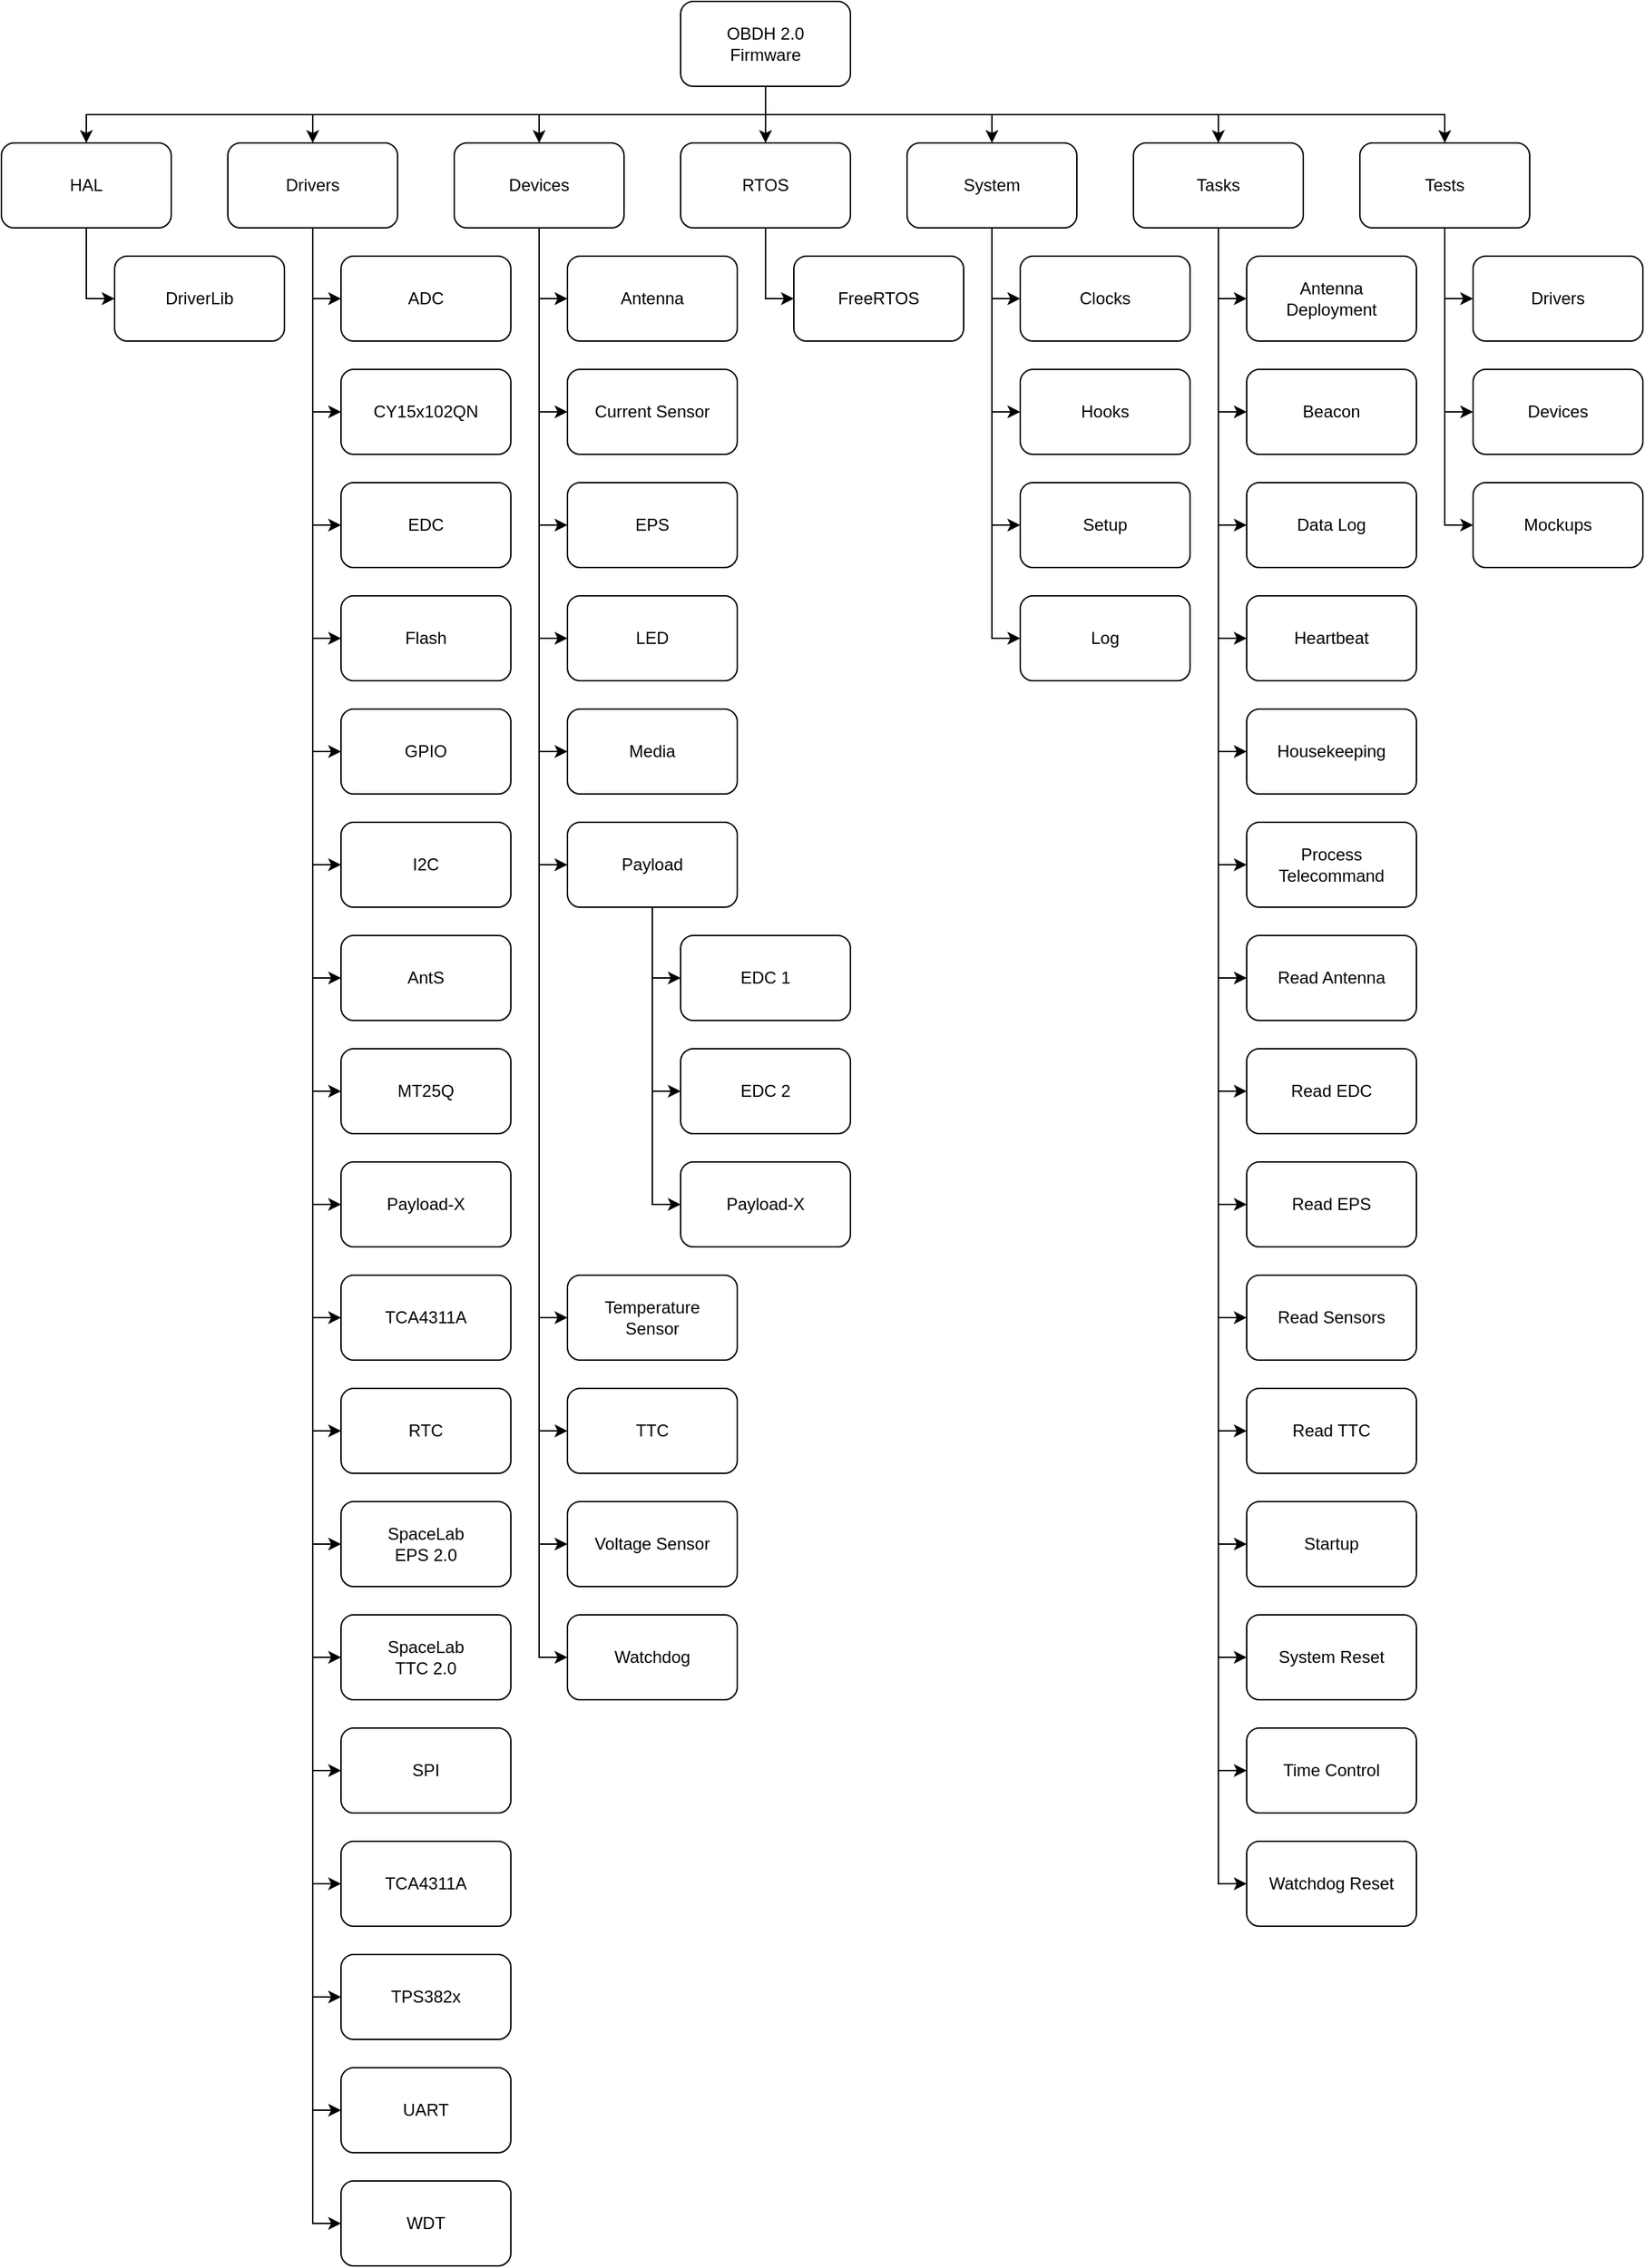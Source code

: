 <mxfile version="20.3.0" type="device"><diagram id="0qJPchqlG3AJ2SKAlhdZ" name="Page-1"><mxGraphModel dx="1673" dy="1027" grid="1" gridSize="10" guides="1" tooltips="1" connect="1" arrows="1" fold="1" page="1" pageScale="1" pageWidth="3300" pageHeight="2339" math="0" shadow="0"><root><mxCell id="0"/><mxCell id="1" parent="0"/><mxCell id="wKr-DCmSTUYVzHx5VQgJ-1" value="Drivers" style="rounded=1;whiteSpace=wrap;html=1;" parent="1" vertex="1"><mxGeometry x="360" y="440" width="120" height="60" as="geometry"/></mxCell><mxCell id="wKr-DCmSTUYVzHx5VQgJ-2" value="Devices" style="rounded=1;whiteSpace=wrap;html=1;" parent="1" vertex="1"><mxGeometry x="520" y="440" width="120" height="60" as="geometry"/></mxCell><mxCell id="wKr-DCmSTUYVzHx5VQgJ-3" value="Tasks" style="rounded=1;whiteSpace=wrap;html=1;" parent="1" vertex="1"><mxGeometry x="1000" y="440" width="120" height="60" as="geometry"/></mxCell><mxCell id="wKr-DCmSTUYVzHx5VQgJ-4" value="ADC" style="rounded=1;whiteSpace=wrap;html=1;" parent="1" vertex="1"><mxGeometry x="440" y="520" width="120" height="60" as="geometry"/></mxCell><mxCell id="wKr-DCmSTUYVzHx5VQgJ-5" value="CY15x102QN" style="rounded=1;whiteSpace=wrap;html=1;" parent="1" vertex="1"><mxGeometry x="440" y="600" width="120" height="60" as="geometry"/></mxCell><mxCell id="wKr-DCmSTUYVzHx5VQgJ-6" value="EDC" style="rounded=1;whiteSpace=wrap;html=1;" parent="1" vertex="1"><mxGeometry x="440" y="680" width="120" height="60" as="geometry"/></mxCell><mxCell id="wKr-DCmSTUYVzHx5VQgJ-7" value="Flash" style="rounded=1;whiteSpace=wrap;html=1;" parent="1" vertex="1"><mxGeometry x="440" y="760" width="120" height="60" as="geometry"/></mxCell><mxCell id="wKr-DCmSTUYVzHx5VQgJ-8" value="GPIO" style="rounded=1;whiteSpace=wrap;html=1;" parent="1" vertex="1"><mxGeometry x="440" y="840" width="120" height="60" as="geometry"/></mxCell><mxCell id="wKr-DCmSTUYVzHx5VQgJ-9" value="I2C" style="rounded=1;whiteSpace=wrap;html=1;" parent="1" vertex="1"><mxGeometry x="440" y="920" width="120" height="60" as="geometry"/></mxCell><mxCell id="wKr-DCmSTUYVzHx5VQgJ-10" value="AntS" style="rounded=1;whiteSpace=wrap;html=1;" parent="1" vertex="1"><mxGeometry x="440" y="1000" width="120" height="60" as="geometry"/></mxCell><mxCell id="wKr-DCmSTUYVzHx5VQgJ-11" value="MT25Q" style="rounded=1;whiteSpace=wrap;html=1;" parent="1" vertex="1"><mxGeometry x="440" y="1080" width="120" height="60" as="geometry"/></mxCell><mxCell id="wKr-DCmSTUYVzHx5VQgJ-12" value="Payload-X" style="rounded=1;whiteSpace=wrap;html=1;" parent="1" vertex="1"><mxGeometry x="440" y="1160" width="120" height="60" as="geometry"/></mxCell><mxCell id="wKr-DCmSTUYVzHx5VQgJ-13" value="TCA4311A" style="rounded=1;whiteSpace=wrap;html=1;" parent="1" vertex="1"><mxGeometry x="440" y="1240" width="120" height="60" as="geometry"/></mxCell><mxCell id="wKr-DCmSTUYVzHx5VQgJ-14" value="SpaceLab&lt;br&gt;TTC 2.0" style="rounded=1;whiteSpace=wrap;html=1;" parent="1" vertex="1"><mxGeometry x="440" y="1480" width="120" height="60" as="geometry"/></mxCell><mxCell id="wKr-DCmSTUYVzHx5VQgJ-15" value="SPI" style="rounded=1;whiteSpace=wrap;html=1;" parent="1" vertex="1"><mxGeometry x="440" y="1560" width="120" height="60" as="geometry"/></mxCell><mxCell id="wKr-DCmSTUYVzHx5VQgJ-16" value="RTC" style="rounded=1;whiteSpace=wrap;html=1;" parent="1" vertex="1"><mxGeometry x="440" y="1320" width="120" height="60" as="geometry"/></mxCell><mxCell id="wKr-DCmSTUYVzHx5VQgJ-17" value="SpaceLab&lt;br&gt;EPS 2.0" style="rounded=1;whiteSpace=wrap;html=1;" parent="1" vertex="1"><mxGeometry x="440" y="1400" width="120" height="60" as="geometry"/></mxCell><mxCell id="wKr-DCmSTUYVzHx5VQgJ-18" value="" style="endArrow=classic;html=1;rounded=0;entryX=0;entryY=0.5;entryDx=0;entryDy=0;exitX=0.5;exitY=1;exitDx=0;exitDy=0;" parent="1" source="wKr-DCmSTUYVzHx5VQgJ-1" target="wKr-DCmSTUYVzHx5VQgJ-4" edge="1"><mxGeometry width="50" height="50" relative="1" as="geometry"><mxPoint x="330" y="580" as="sourcePoint"/><mxPoint x="380" y="530" as="targetPoint"/><Array as="points"><mxPoint x="420" y="550"/></Array></mxGeometry></mxCell><mxCell id="wKr-DCmSTUYVzHx5VQgJ-19" value="" style="endArrow=classic;html=1;rounded=0;entryX=0;entryY=0.5;entryDx=0;entryDy=0;exitX=0.5;exitY=1;exitDx=0;exitDy=0;" parent="1" source="wKr-DCmSTUYVzHx5VQgJ-1" target="wKr-DCmSTUYVzHx5VQgJ-5" edge="1"><mxGeometry width="50" height="50" relative="1" as="geometry"><mxPoint x="230" y="710" as="sourcePoint"/><mxPoint x="280" y="660" as="targetPoint"/><Array as="points"><mxPoint x="420" y="630"/></Array></mxGeometry></mxCell><mxCell id="wKr-DCmSTUYVzHx5VQgJ-20" value="" style="endArrow=classic;html=1;rounded=0;entryX=0;entryY=0.5;entryDx=0;entryDy=0;exitX=0.5;exitY=1;exitDx=0;exitDy=0;" parent="1" source="wKr-DCmSTUYVzHx5VQgJ-1" target="wKr-DCmSTUYVzHx5VQgJ-6" edge="1"><mxGeometry width="50" height="50" relative="1" as="geometry"><mxPoint x="340" y="760" as="sourcePoint"/><mxPoint x="390" y="710" as="targetPoint"/><Array as="points"><mxPoint x="420" y="710"/></Array></mxGeometry></mxCell><mxCell id="wKr-DCmSTUYVzHx5VQgJ-21" value="" style="endArrow=classic;html=1;rounded=0;entryX=0;entryY=0.5;entryDx=0;entryDy=0;exitX=0.5;exitY=1;exitDx=0;exitDy=0;" parent="1" source="wKr-DCmSTUYVzHx5VQgJ-1" target="wKr-DCmSTUYVzHx5VQgJ-7" edge="1"><mxGeometry width="50" height="50" relative="1" as="geometry"><mxPoint x="260" y="810" as="sourcePoint"/><mxPoint x="310" y="760" as="targetPoint"/><Array as="points"><mxPoint x="420" y="790"/></Array></mxGeometry></mxCell><mxCell id="wKr-DCmSTUYVzHx5VQgJ-22" value="" style="endArrow=classic;html=1;rounded=0;entryX=0;entryY=0.5;entryDx=0;entryDy=0;exitX=0.5;exitY=1;exitDx=0;exitDy=0;" parent="1" source="wKr-DCmSTUYVzHx5VQgJ-1" target="wKr-DCmSTUYVzHx5VQgJ-8" edge="1"><mxGeometry width="50" height="50" relative="1" as="geometry"><mxPoint x="260" y="890" as="sourcePoint"/><mxPoint x="310" y="840" as="targetPoint"/><Array as="points"><mxPoint x="420" y="870"/></Array></mxGeometry></mxCell><mxCell id="wKr-DCmSTUYVzHx5VQgJ-23" value="" style="endArrow=classic;html=1;rounded=0;entryX=0;entryY=0.5;entryDx=0;entryDy=0;exitX=0.5;exitY=1;exitDx=0;exitDy=0;" parent="1" source="wKr-DCmSTUYVzHx5VQgJ-1" target="wKr-DCmSTUYVzHx5VQgJ-9" edge="1"><mxGeometry width="50" height="50" relative="1" as="geometry"><mxPoint x="260" y="1010" as="sourcePoint"/><mxPoint x="310" y="960" as="targetPoint"/><Array as="points"><mxPoint x="420" y="950"/></Array></mxGeometry></mxCell><mxCell id="wKr-DCmSTUYVzHx5VQgJ-24" value="" style="endArrow=classic;html=1;rounded=0;entryX=0;entryY=0.5;entryDx=0;entryDy=0;exitX=0.5;exitY=1;exitDx=0;exitDy=0;" parent="1" source="wKr-DCmSTUYVzHx5VQgJ-1" target="wKr-DCmSTUYVzHx5VQgJ-10" edge="1"><mxGeometry width="50" height="50" relative="1" as="geometry"><mxPoint x="340" y="720" as="sourcePoint"/><mxPoint x="380" y="1050" as="targetPoint"/><Array as="points"><mxPoint x="420" y="1030"/></Array></mxGeometry></mxCell><mxCell id="wKr-DCmSTUYVzHx5VQgJ-25" value="" style="endArrow=classic;html=1;rounded=0;entryX=0;entryY=0.5;entryDx=0;entryDy=0;exitX=0.5;exitY=1;exitDx=0;exitDy=0;" parent="1" source="wKr-DCmSTUYVzHx5VQgJ-1" target="wKr-DCmSTUYVzHx5VQgJ-11" edge="1"><mxGeometry width="50" height="50" relative="1" as="geometry"><mxPoint x="350" y="790" as="sourcePoint"/><mxPoint x="320" y="1130" as="targetPoint"/><Array as="points"><mxPoint x="420" y="1110"/></Array></mxGeometry></mxCell><mxCell id="wKr-DCmSTUYVzHx5VQgJ-26" value="" style="endArrow=classic;html=1;rounded=0;entryX=0;entryY=0.5;entryDx=0;entryDy=0;exitX=0.5;exitY=1;exitDx=0;exitDy=0;" parent="1" source="wKr-DCmSTUYVzHx5VQgJ-1" target="wKr-DCmSTUYVzHx5VQgJ-12" edge="1"><mxGeometry width="50" height="50" relative="1" as="geometry"><mxPoint x="330" y="1280" as="sourcePoint"/><mxPoint x="420" y="1200" as="targetPoint"/><Array as="points"><mxPoint x="420" y="1190"/></Array></mxGeometry></mxCell><mxCell id="wKr-DCmSTUYVzHx5VQgJ-27" value="" style="endArrow=classic;html=1;rounded=0;entryX=0;entryY=0.5;entryDx=0;entryDy=0;exitX=0.5;exitY=1;exitDx=0;exitDy=0;" parent="1" source="wKr-DCmSTUYVzHx5VQgJ-1" target="wKr-DCmSTUYVzHx5VQgJ-13" edge="1"><mxGeometry width="50" height="50" relative="1" as="geometry"><mxPoint x="140" y="1270" as="sourcePoint"/><mxPoint x="190" y="1220" as="targetPoint"/><Array as="points"><mxPoint x="420" y="1270"/></Array></mxGeometry></mxCell><mxCell id="wKr-DCmSTUYVzHx5VQgJ-28" value="" style="endArrow=classic;html=1;rounded=0;entryX=0;entryY=0.5;entryDx=0;entryDy=0;exitX=0.5;exitY=1;exitDx=0;exitDy=0;" parent="1" source="wKr-DCmSTUYVzHx5VQgJ-1" target="wKr-DCmSTUYVzHx5VQgJ-16" edge="1"><mxGeometry width="50" height="50" relative="1" as="geometry"><mxPoint x="310" y="1095.152" as="sourcePoint"/><mxPoint x="300" y="1330" as="targetPoint"/><Array as="points"><mxPoint x="420" y="1350"/></Array></mxGeometry></mxCell><mxCell id="wKr-DCmSTUYVzHx5VQgJ-29" value="" style="endArrow=classic;html=1;rounded=0;entryX=0;entryY=0.5;entryDx=0;entryDy=0;exitX=0.5;exitY=1;exitDx=0;exitDy=0;" parent="1" source="wKr-DCmSTUYVzHx5VQgJ-1" target="wKr-DCmSTUYVzHx5VQgJ-17" edge="1"><mxGeometry width="50" height="50" relative="1" as="geometry"><mxPoint x="300" y="880" as="sourcePoint"/><mxPoint x="280" y="1490" as="targetPoint"/><Array as="points"><mxPoint x="420" y="1430"/></Array></mxGeometry></mxCell><mxCell id="wKr-DCmSTUYVzHx5VQgJ-30" value="" style="endArrow=classic;html=1;rounded=0;entryX=0;entryY=0.5;entryDx=0;entryDy=0;exitX=0.5;exitY=1;exitDx=0;exitDy=0;" parent="1" source="wKr-DCmSTUYVzHx5VQgJ-1" target="wKr-DCmSTUYVzHx5VQgJ-14" edge="1"><mxGeometry width="50" height="50" relative="1" as="geometry"><mxPoint x="260" y="1080" as="sourcePoint"/><mxPoint x="240" y="1560" as="targetPoint"/><Array as="points"><mxPoint x="420" y="1510"/></Array></mxGeometry></mxCell><mxCell id="wKr-DCmSTUYVzHx5VQgJ-31" value="" style="endArrow=classic;html=1;rounded=0;entryX=0;entryY=0.5;entryDx=0;entryDy=0;" parent="1" target="wKr-DCmSTUYVzHx5VQgJ-15" edge="1"><mxGeometry width="50" height="50" relative="1" as="geometry"><mxPoint x="420" y="500" as="sourcePoint"/><mxPoint x="380" y="1630" as="targetPoint"/><Array as="points"><mxPoint x="420" y="1590"/></Array></mxGeometry></mxCell><mxCell id="wKr-DCmSTUYVzHx5VQgJ-32" value="Antenna" style="rounded=1;whiteSpace=wrap;html=1;" parent="1" vertex="1"><mxGeometry x="600" y="520" width="120" height="60" as="geometry"/></mxCell><mxCell id="wKr-DCmSTUYVzHx5VQgJ-33" value="EPS" style="rounded=1;whiteSpace=wrap;html=1;" parent="1" vertex="1"><mxGeometry x="600" y="680" width="120" height="60" as="geometry"/></mxCell><mxCell id="wKr-DCmSTUYVzHx5VQgJ-34" value="LED" style="rounded=1;whiteSpace=wrap;html=1;" parent="1" vertex="1"><mxGeometry x="600" y="760" width="120" height="60" as="geometry"/></mxCell><mxCell id="wKr-DCmSTUYVzHx5VQgJ-35" value="Media" style="rounded=1;whiteSpace=wrap;html=1;" parent="1" vertex="1"><mxGeometry x="600" y="840" width="120" height="60" as="geometry"/></mxCell><mxCell id="wKr-DCmSTUYVzHx5VQgJ-36" value="Payload" style="rounded=1;whiteSpace=wrap;html=1;" parent="1" vertex="1"><mxGeometry x="600" y="920" width="120" height="60" as="geometry"/></mxCell><mxCell id="wKr-DCmSTUYVzHx5VQgJ-37" value="Temperature&lt;br&gt;Sensor" style="rounded=1;whiteSpace=wrap;html=1;" parent="1" vertex="1"><mxGeometry x="600" y="1240" width="120" height="60" as="geometry"/></mxCell><mxCell id="wKr-DCmSTUYVzHx5VQgJ-38" value="TTC" style="rounded=1;whiteSpace=wrap;html=1;" parent="1" vertex="1"><mxGeometry x="600" y="1320" width="120" height="60" as="geometry"/></mxCell><mxCell id="wKr-DCmSTUYVzHx5VQgJ-39" value="Voltage Sensor" style="rounded=1;whiteSpace=wrap;html=1;" parent="1" vertex="1"><mxGeometry x="600" y="1400" width="120" height="60" as="geometry"/></mxCell><mxCell id="wKr-DCmSTUYVzHx5VQgJ-40" value="Watchdog" style="rounded=1;whiteSpace=wrap;html=1;" parent="1" vertex="1"><mxGeometry x="600" y="1480" width="120" height="60" as="geometry"/></mxCell><mxCell id="wKr-DCmSTUYVzHx5VQgJ-42" value="Current Sensor" style="rounded=1;whiteSpace=wrap;html=1;" parent="1" vertex="1"><mxGeometry x="600" y="600" width="120" height="60" as="geometry"/></mxCell><mxCell id="wKr-DCmSTUYVzHx5VQgJ-43" value="Antenna&lt;br&gt;Deployment" style="rounded=1;whiteSpace=wrap;html=1;" parent="1" vertex="1"><mxGeometry x="1080" y="520" width="120" height="60" as="geometry"/></mxCell><mxCell id="wKr-DCmSTUYVzHx5VQgJ-44" value="Beacon" style="rounded=1;whiteSpace=wrap;html=1;" parent="1" vertex="1"><mxGeometry x="1080" y="600" width="120" height="60" as="geometry"/></mxCell><mxCell id="wKr-DCmSTUYVzHx5VQgJ-45" value="Data Log" style="rounded=1;whiteSpace=wrap;html=1;" parent="1" vertex="1"><mxGeometry x="1080" y="680" width="120" height="60" as="geometry"/></mxCell><mxCell id="wKr-DCmSTUYVzHx5VQgJ-46" value="Heartbeat" style="rounded=1;whiteSpace=wrap;html=1;" parent="1" vertex="1"><mxGeometry x="1080" y="760" width="120" height="60" as="geometry"/></mxCell><mxCell id="wKr-DCmSTUYVzHx5VQgJ-47" value="Housekeeping" style="rounded=1;whiteSpace=wrap;html=1;" parent="1" vertex="1"><mxGeometry x="1080" y="840" width="120" height="60" as="geometry"/></mxCell><mxCell id="wKr-DCmSTUYVzHx5VQgJ-48" value="Process&lt;br&gt;Telecommand" style="rounded=1;whiteSpace=wrap;html=1;" parent="1" vertex="1"><mxGeometry x="1080" y="920" width="120" height="60" as="geometry"/></mxCell><mxCell id="wKr-DCmSTUYVzHx5VQgJ-49" value="Read Antenna" style="rounded=1;whiteSpace=wrap;html=1;" parent="1" vertex="1"><mxGeometry x="1080" y="1000" width="120" height="60" as="geometry"/></mxCell><mxCell id="wKr-DCmSTUYVzHx5VQgJ-50" value="Read EDC" style="rounded=1;whiteSpace=wrap;html=1;" parent="1" vertex="1"><mxGeometry x="1080" y="1080" width="120" height="60" as="geometry"/></mxCell><mxCell id="wKr-DCmSTUYVzHx5VQgJ-51" value="Read EPS" style="rounded=1;whiteSpace=wrap;html=1;" parent="1" vertex="1"><mxGeometry x="1080" y="1160" width="120" height="60" as="geometry"/></mxCell><mxCell id="wKr-DCmSTUYVzHx5VQgJ-52" value="" style="endArrow=classic;html=1;rounded=0;entryX=0;entryY=0.5;entryDx=0;entryDy=0;exitX=0.5;exitY=1;exitDx=0;exitDy=0;" parent="1" source="wKr-DCmSTUYVzHx5VQgJ-2" target="wKr-DCmSTUYVzHx5VQgJ-32" edge="1"><mxGeometry width="50" height="50" relative="1" as="geometry"><mxPoint x="550" y="630" as="sourcePoint"/><mxPoint x="600" y="580" as="targetPoint"/><Array as="points"><mxPoint x="580" y="550"/></Array></mxGeometry></mxCell><mxCell id="wKr-DCmSTUYVzHx5VQgJ-53" value="" style="endArrow=classic;html=1;rounded=0;entryX=0;entryY=0.5;entryDx=0;entryDy=0;exitX=0.5;exitY=1;exitDx=0;exitDy=0;" parent="1" source="wKr-DCmSTUYVzHx5VQgJ-2" target="wKr-DCmSTUYVzHx5VQgJ-42" edge="1"><mxGeometry width="50" height="50" relative="1" as="geometry"><mxPoint x="530" y="650" as="sourcePoint"/><mxPoint x="580" y="600" as="targetPoint"/><Array as="points"><mxPoint x="580" y="630"/></Array></mxGeometry></mxCell><mxCell id="wKr-DCmSTUYVzHx5VQgJ-54" value="" style="endArrow=classic;html=1;rounded=0;entryX=0;entryY=0.5;entryDx=0;entryDy=0;exitX=0.5;exitY=1;exitDx=0;exitDy=0;" parent="1" edge="1"><mxGeometry width="50" height="50" relative="1" as="geometry"><mxPoint x="580" y="500" as="sourcePoint"/><mxPoint x="600" y="710" as="targetPoint"/><Array as="points"><mxPoint x="580" y="710"/></Array></mxGeometry></mxCell><mxCell id="wKr-DCmSTUYVzHx5VQgJ-55" value="" style="endArrow=classic;html=1;rounded=0;entryX=0;entryY=0.5;entryDx=0;entryDy=0;exitX=0.5;exitY=1;exitDx=0;exitDy=0;" parent="1" edge="1"><mxGeometry width="50" height="50" relative="1" as="geometry"><mxPoint x="580" y="500" as="sourcePoint"/><mxPoint x="600" y="790" as="targetPoint"/><Array as="points"><mxPoint x="580" y="790"/></Array></mxGeometry></mxCell><mxCell id="wKr-DCmSTUYVzHx5VQgJ-56" value="" style="endArrow=classic;html=1;rounded=0;entryX=0;entryY=0.5;entryDx=0;entryDy=0;exitX=0.5;exitY=1;exitDx=0;exitDy=0;" parent="1" edge="1"><mxGeometry width="50" height="50" relative="1" as="geometry"><mxPoint x="1060" y="500" as="sourcePoint"/><mxPoint x="1080" y="550" as="targetPoint"/><Array as="points"><mxPoint x="1060" y="550"/></Array></mxGeometry></mxCell><mxCell id="wKr-DCmSTUYVzHx5VQgJ-57" value="" style="endArrow=classic;html=1;rounded=0;entryX=0;entryY=0.5;entryDx=0;entryDy=0;exitX=0.5;exitY=1;exitDx=0;exitDy=0;" parent="1" edge="1"><mxGeometry width="50" height="50" relative="1" as="geometry"><mxPoint x="1060" y="500" as="sourcePoint"/><mxPoint x="1080" y="630" as="targetPoint"/><Array as="points"><mxPoint x="1060" y="630"/></Array></mxGeometry></mxCell><mxCell id="wKr-DCmSTUYVzHx5VQgJ-58" value="" style="endArrow=classic;html=1;rounded=0;entryX=0;entryY=0.5;entryDx=0;entryDy=0;exitX=0.5;exitY=1;exitDx=0;exitDy=0;" parent="1" edge="1"><mxGeometry width="50" height="50" relative="1" as="geometry"><mxPoint x="1060" y="500" as="sourcePoint"/><mxPoint x="1080" y="710.0" as="targetPoint"/><Array as="points"><mxPoint x="1060" y="710"/></Array></mxGeometry></mxCell><mxCell id="wKr-DCmSTUYVzHx5VQgJ-59" value="" style="endArrow=classic;html=1;rounded=0;entryX=0;entryY=0.5;entryDx=0;entryDy=0;exitX=0.5;exitY=1;exitDx=0;exitDy=0;" parent="1" edge="1"><mxGeometry width="50" height="50" relative="1" as="geometry"><mxPoint x="1060" y="500" as="sourcePoint"/><mxPoint x="1080" y="790" as="targetPoint"/><Array as="points"><mxPoint x="1060" y="790"/></Array></mxGeometry></mxCell><mxCell id="wKr-DCmSTUYVzHx5VQgJ-60" value="" style="endArrow=classic;html=1;rounded=0;entryX=0;entryY=0.5;entryDx=0;entryDy=0;exitX=0.5;exitY=1;exitDx=0;exitDy=0;" parent="1" edge="1"><mxGeometry width="50" height="50" relative="1" as="geometry"><mxPoint x="580.0" y="500" as="sourcePoint"/><mxPoint x="600.0" y="870" as="targetPoint"/><Array as="points"><mxPoint x="580" y="870"/></Array></mxGeometry></mxCell><mxCell id="wKr-DCmSTUYVzHx5VQgJ-61" value="" style="endArrow=classic;html=1;rounded=0;entryX=0;entryY=0.5;entryDx=0;entryDy=0;exitX=0.5;exitY=1;exitDx=0;exitDy=0;" parent="1" edge="1"><mxGeometry width="50" height="50" relative="1" as="geometry"><mxPoint x="1060" y="500" as="sourcePoint"/><mxPoint x="1080" y="870" as="targetPoint"/><Array as="points"><mxPoint x="1060" y="870"/></Array></mxGeometry></mxCell><mxCell id="wKr-DCmSTUYVzHx5VQgJ-62" value="" style="endArrow=classic;html=1;rounded=0;entryX=0;entryY=0.5;entryDx=0;entryDy=0;exitX=0.5;exitY=1;exitDx=0;exitDy=0;" parent="1" edge="1"><mxGeometry width="50" height="50" relative="1" as="geometry"><mxPoint x="580.0" y="500" as="sourcePoint"/><mxPoint x="600.0" y="950" as="targetPoint"/><Array as="points"><mxPoint x="580" y="950"/></Array></mxGeometry></mxCell><mxCell id="wKr-DCmSTUYVzHx5VQgJ-63" value="" style="endArrow=classic;html=1;rounded=0;entryX=0;entryY=0.5;entryDx=0;entryDy=0;exitX=0.5;exitY=1;exitDx=0;exitDy=0;" parent="1" edge="1"><mxGeometry width="50" height="50" relative="1" as="geometry"><mxPoint x="1060" y="500" as="sourcePoint"/><mxPoint x="1080" y="950" as="targetPoint"/><Array as="points"><mxPoint x="1060" y="950"/></Array></mxGeometry></mxCell><mxCell id="wKr-DCmSTUYVzHx5VQgJ-65" value="" style="endArrow=classic;html=1;rounded=0;entryX=0;entryY=0.5;entryDx=0;entryDy=0;exitX=0.5;exitY=1;exitDx=0;exitDy=0;" parent="1" target="wKr-DCmSTUYVzHx5VQgJ-37" edge="1"><mxGeometry width="50" height="50" relative="1" as="geometry"><mxPoint x="580" y="500" as="sourcePoint"/><mxPoint x="600" y="1030" as="targetPoint"/><Array as="points"><mxPoint x="580" y="1270"/></Array></mxGeometry></mxCell><mxCell id="wKr-DCmSTUYVzHx5VQgJ-66" value="" style="endArrow=classic;html=1;rounded=0;entryX=0;entryY=0.5;entryDx=0;entryDy=0;exitX=0.5;exitY=1;exitDx=0;exitDy=0;" parent="1" edge="1"><mxGeometry width="50" height="50" relative="1" as="geometry"><mxPoint x="1060" y="500" as="sourcePoint"/><mxPoint x="1080" y="1030" as="targetPoint"/><Array as="points"><mxPoint x="1060" y="1030"/></Array></mxGeometry></mxCell><mxCell id="wKr-DCmSTUYVzHx5VQgJ-67" value="" style="endArrow=classic;html=1;rounded=0;entryX=0;entryY=0.5;entryDx=0;entryDy=0;exitX=0.5;exitY=1;exitDx=0;exitDy=0;" parent="1" target="wKr-DCmSTUYVzHx5VQgJ-38" edge="1"><mxGeometry width="50" height="50" relative="1" as="geometry"><mxPoint x="580" y="500" as="sourcePoint"/><mxPoint x="600" y="1110" as="targetPoint"/><Array as="points"><mxPoint x="580" y="1350"/></Array></mxGeometry></mxCell><mxCell id="wKr-DCmSTUYVzHx5VQgJ-68" value="" style="endArrow=classic;html=1;rounded=0;entryX=0;entryY=0.5;entryDx=0;entryDy=0;exitX=0.5;exitY=1;exitDx=0;exitDy=0;" parent="1" edge="1"><mxGeometry width="50" height="50" relative="1" as="geometry"><mxPoint x="1060" y="500" as="sourcePoint"/><mxPoint x="1080" y="1110" as="targetPoint"/><Array as="points"><mxPoint x="1060" y="1110"/></Array></mxGeometry></mxCell><mxCell id="wKr-DCmSTUYVzHx5VQgJ-69" value="" style="endArrow=classic;html=1;rounded=0;entryX=0;entryY=0.5;entryDx=0;entryDy=0;exitX=0.5;exitY=1;exitDx=0;exitDy=0;" parent="1" target="wKr-DCmSTUYVzHx5VQgJ-39" edge="1"><mxGeometry width="50" height="50" relative="1" as="geometry"><mxPoint x="580" y="500" as="sourcePoint"/><mxPoint x="600" y="1190" as="targetPoint"/><Array as="points"><mxPoint x="580" y="1430"/></Array></mxGeometry></mxCell><mxCell id="wKr-DCmSTUYVzHx5VQgJ-70" value="" style="endArrow=classic;html=1;rounded=0;entryX=0;entryY=0.5;entryDx=0;entryDy=0;exitX=0.5;exitY=1;exitDx=0;exitDy=0;" parent="1" edge="1"><mxGeometry width="50" height="50" relative="1" as="geometry"><mxPoint x="1060" y="500" as="sourcePoint"/><mxPoint x="1080" y="1190" as="targetPoint"/><Array as="points"><mxPoint x="1060" y="1190"/></Array></mxGeometry></mxCell><mxCell id="wKr-DCmSTUYVzHx5VQgJ-71" value="" style="endArrow=classic;html=1;rounded=0;entryX=0;entryY=0.5;entryDx=0;entryDy=0;exitX=0.5;exitY=1;exitDx=0;exitDy=0;" parent="1" target="wKr-DCmSTUYVzHx5VQgJ-40" edge="1"><mxGeometry width="50" height="50" relative="1" as="geometry"><mxPoint x="580" y="500" as="sourcePoint"/><mxPoint x="600" y="1270" as="targetPoint"/><Array as="points"><mxPoint x="580" y="1510"/></Array></mxGeometry></mxCell><mxCell id="wKr-DCmSTUYVzHx5VQgJ-73" value="OBDH 2.0&lt;br&gt;Firmware" style="rounded=1;whiteSpace=wrap;html=1;" parent="1" vertex="1"><mxGeometry x="680" y="340" width="120" height="60" as="geometry"/></mxCell><mxCell id="wKr-DCmSTUYVzHx5VQgJ-74" value="Tests" style="rounded=1;whiteSpace=wrap;html=1;" parent="1" vertex="1"><mxGeometry x="1160" y="440" width="120" height="60" as="geometry"/></mxCell><mxCell id="wKr-DCmSTUYVzHx5VQgJ-75" value="RTOS" style="rounded=1;whiteSpace=wrap;html=1;" parent="1" vertex="1"><mxGeometry x="680" y="440" width="120" height="60" as="geometry"/></mxCell><mxCell id="wKr-DCmSTUYVzHx5VQgJ-76" value="FreeRTOS" style="rounded=1;whiteSpace=wrap;html=1;" parent="1" vertex="1"><mxGeometry x="760" y="520" width="120" height="60" as="geometry"/></mxCell><mxCell id="wKr-DCmSTUYVzHx5VQgJ-77" value="HAL" style="rounded=1;whiteSpace=wrap;html=1;" parent="1" vertex="1"><mxGeometry x="200" y="440" width="120" height="60" as="geometry"/></mxCell><mxCell id="wKr-DCmSTUYVzHx5VQgJ-78" value="DriverLib" style="rounded=1;whiteSpace=wrap;html=1;" parent="1" vertex="1"><mxGeometry x="280" y="520" width="120" height="60" as="geometry"/></mxCell><mxCell id="wKr-DCmSTUYVzHx5VQgJ-79" value="" style="endArrow=classic;html=1;rounded=0;entryX=0;entryY=0.5;entryDx=0;entryDy=0;exitX=0.5;exitY=1;exitDx=0;exitDy=0;" parent="1" source="wKr-DCmSTUYVzHx5VQgJ-77" target="wKr-DCmSTUYVzHx5VQgJ-78" edge="1"><mxGeometry width="50" height="50" relative="1" as="geometry"><mxPoint x="150" y="650" as="sourcePoint"/><mxPoint x="200" y="600" as="targetPoint"/><Array as="points"><mxPoint x="260" y="550"/></Array></mxGeometry></mxCell><mxCell id="wKr-DCmSTUYVzHx5VQgJ-80" value="System" style="rounded=1;whiteSpace=wrap;html=1;" parent="1" vertex="1"><mxGeometry x="840" y="440" width="120" height="60" as="geometry"/></mxCell><mxCell id="wKr-DCmSTUYVzHx5VQgJ-81" value="" style="endArrow=classic;html=1;rounded=0;exitX=0.5;exitY=1;exitDx=0;exitDy=0;entryX=0.5;entryY=0;entryDx=0;entryDy=0;" parent="1" source="wKr-DCmSTUYVzHx5VQgJ-73" target="wKr-DCmSTUYVzHx5VQgJ-77" edge="1"><mxGeometry width="50" height="50" relative="1" as="geometry"><mxPoint x="440" y="370" as="sourcePoint"/><mxPoint x="490" y="320" as="targetPoint"/><Array as="points"><mxPoint x="740" y="420"/><mxPoint x="260" y="420"/></Array></mxGeometry></mxCell><mxCell id="wKr-DCmSTUYVzHx5VQgJ-82" value="" style="endArrow=classic;html=1;rounded=0;exitX=0.5;exitY=1;exitDx=0;exitDy=0;entryX=0.5;entryY=0;entryDx=0;entryDy=0;" parent="1" source="wKr-DCmSTUYVzHx5VQgJ-73" target="wKr-DCmSTUYVzHx5VQgJ-1" edge="1"><mxGeometry width="50" height="50" relative="1" as="geometry"><mxPoint x="530" y="360" as="sourcePoint"/><mxPoint x="580" y="310" as="targetPoint"/><Array as="points"><mxPoint x="740" y="420"/><mxPoint x="420" y="420"/></Array></mxGeometry></mxCell><mxCell id="wKr-DCmSTUYVzHx5VQgJ-84" value="" style="endArrow=classic;html=1;rounded=0;entryX=0.5;entryY=0;entryDx=0;entryDy=0;" parent="1" target="wKr-DCmSTUYVzHx5VQgJ-2" edge="1"><mxGeometry width="50" height="50" relative="1" as="geometry"><mxPoint x="740" y="400" as="sourcePoint"/><mxPoint x="590" y="270" as="targetPoint"/><Array as="points"><mxPoint x="740" y="420"/><mxPoint x="580" y="420"/></Array></mxGeometry></mxCell><mxCell id="wKr-DCmSTUYVzHx5VQgJ-85" value="" style="endArrow=classic;html=1;rounded=0;exitX=0.5;exitY=1;exitDx=0;exitDy=0;" parent="1" source="wKr-DCmSTUYVzHx5VQgJ-73" target="wKr-DCmSTUYVzHx5VQgJ-75" edge="1"><mxGeometry width="50" height="50" relative="1" as="geometry"><mxPoint x="910" y="340" as="sourcePoint"/><mxPoint x="960" y="290" as="targetPoint"/></mxGeometry></mxCell><mxCell id="wKr-DCmSTUYVzHx5VQgJ-86" value="" style="endArrow=classic;html=1;rounded=0;exitX=0.5;exitY=1;exitDx=0;exitDy=0;entryX=0.5;entryY=0;entryDx=0;entryDy=0;" parent="1" source="wKr-DCmSTUYVzHx5VQgJ-73" target="wKr-DCmSTUYVzHx5VQgJ-80" edge="1"><mxGeometry width="50" height="50" relative="1" as="geometry"><mxPoint x="850" y="400" as="sourcePoint"/><mxPoint x="900" y="350" as="targetPoint"/><Array as="points"><mxPoint x="740" y="420"/><mxPoint x="900" y="420"/></Array></mxGeometry></mxCell><mxCell id="wKr-DCmSTUYVzHx5VQgJ-87" value="" style="endArrow=classic;html=1;rounded=0;entryX=0.5;entryY=0;entryDx=0;entryDy=0;" parent="1" target="wKr-DCmSTUYVzHx5VQgJ-3" edge="1"><mxGeometry width="50" height="50" relative="1" as="geometry"><mxPoint x="740" y="400" as="sourcePoint"/><mxPoint x="1010" y="330" as="targetPoint"/><Array as="points"><mxPoint x="740" y="420"/><mxPoint x="1060" y="420"/></Array></mxGeometry></mxCell><mxCell id="wKr-DCmSTUYVzHx5VQgJ-88" value="" style="endArrow=classic;html=1;rounded=0;entryX=0.5;entryY=0;entryDx=0;entryDy=0;exitX=0.5;exitY=1;exitDx=0;exitDy=0;" parent="1" source="wKr-DCmSTUYVzHx5VQgJ-73" target="wKr-DCmSTUYVzHx5VQgJ-74" edge="1"><mxGeometry width="50" height="50" relative="1" as="geometry"><mxPoint x="1060" y="390" as="sourcePoint"/><mxPoint x="1110" y="340" as="targetPoint"/><Array as="points"><mxPoint x="740" y="420"/><mxPoint x="1220" y="420"/></Array></mxGeometry></mxCell><mxCell id="wKr-DCmSTUYVzHx5VQgJ-89" value="" style="endArrow=classic;html=1;rounded=0;entryX=0;entryY=0.5;entryDx=0;entryDy=0;exitX=0.5;exitY=1;exitDx=0;exitDy=0;" parent="1" edge="1"><mxGeometry width="50" height="50" relative="1" as="geometry"><mxPoint x="740" y="500" as="sourcePoint"/><mxPoint x="760" y="550" as="targetPoint"/><Array as="points"><mxPoint x="740" y="550"/></Array></mxGeometry></mxCell><mxCell id="wKr-DCmSTUYVzHx5VQgJ-90" value="Clocks" style="rounded=1;whiteSpace=wrap;html=1;" parent="1" vertex="1"><mxGeometry x="920" y="520" width="120" height="60" as="geometry"/></mxCell><mxCell id="wKr-DCmSTUYVzHx5VQgJ-91" value="Hooks" style="rounded=1;whiteSpace=wrap;html=1;" parent="1" vertex="1"><mxGeometry x="920" y="600" width="120" height="60" as="geometry"/></mxCell><mxCell id="wKr-DCmSTUYVzHx5VQgJ-92" value="Setup" style="rounded=1;whiteSpace=wrap;html=1;" parent="1" vertex="1"><mxGeometry x="920" y="680" width="120" height="60" as="geometry"/></mxCell><mxCell id="wKr-DCmSTUYVzHx5VQgJ-93" value="Log" style="rounded=1;whiteSpace=wrap;html=1;" parent="1" vertex="1"><mxGeometry x="920" y="760" width="120" height="60" as="geometry"/></mxCell><mxCell id="wKr-DCmSTUYVzHx5VQgJ-94" value="" style="endArrow=classic;html=1;rounded=0;entryX=0;entryY=0.5;entryDx=0;entryDy=0;exitX=0.5;exitY=1;exitDx=0;exitDy=0;" parent="1" source="wKr-DCmSTUYVzHx5VQgJ-80" target="wKr-DCmSTUYVzHx5VQgJ-90" edge="1"><mxGeometry width="50" height="50" relative="1" as="geometry"><mxPoint x="760" y="680" as="sourcePoint"/><mxPoint x="810" y="630" as="targetPoint"/><Array as="points"><mxPoint x="900" y="550"/></Array></mxGeometry></mxCell><mxCell id="wKr-DCmSTUYVzHx5VQgJ-96" value="" style="endArrow=classic;html=1;rounded=0;entryX=0;entryY=0.5;entryDx=0;entryDy=0;exitX=0.5;exitY=1;exitDx=0;exitDy=0;" parent="1" edge="1"><mxGeometry width="50" height="50" relative="1" as="geometry"><mxPoint x="900" y="500" as="sourcePoint"/><mxPoint x="920" y="630" as="targetPoint"/><Array as="points"><mxPoint x="900" y="630"/></Array></mxGeometry></mxCell><mxCell id="wKr-DCmSTUYVzHx5VQgJ-98" value="" style="endArrow=classic;html=1;rounded=0;entryX=0;entryY=0.5;entryDx=0;entryDy=0;exitX=0.5;exitY=1;exitDx=0;exitDy=0;" parent="1" edge="1"><mxGeometry width="50" height="50" relative="1" as="geometry"><mxPoint x="900" y="500" as="sourcePoint"/><mxPoint x="920" y="710" as="targetPoint"/><Array as="points"><mxPoint x="900" y="710"/></Array></mxGeometry></mxCell><mxCell id="wKr-DCmSTUYVzHx5VQgJ-99" value="" style="endArrow=classic;html=1;rounded=0;entryX=0;entryY=0.5;entryDx=0;entryDy=0;exitX=0.5;exitY=1;exitDx=0;exitDy=0;" parent="1" edge="1"><mxGeometry width="50" height="50" relative="1" as="geometry"><mxPoint x="900" y="500" as="sourcePoint"/><mxPoint x="920" y="790" as="targetPoint"/><Array as="points"><mxPoint x="900" y="790"/></Array></mxGeometry></mxCell><mxCell id="wKr-DCmSTUYVzHx5VQgJ-100" value="Drivers" style="rounded=1;whiteSpace=wrap;html=1;" parent="1" vertex="1"><mxGeometry x="1240" y="520" width="120" height="60" as="geometry"/></mxCell><mxCell id="wKr-DCmSTUYVzHx5VQgJ-101" value="Devices" style="rounded=1;whiteSpace=wrap;html=1;" parent="1" vertex="1"><mxGeometry x="1240" y="600" width="120" height="60" as="geometry"/></mxCell><mxCell id="wKr-DCmSTUYVzHx5VQgJ-102" value="Mockups" style="rounded=1;whiteSpace=wrap;html=1;" parent="1" vertex="1"><mxGeometry x="1240" y="680" width="120" height="60" as="geometry"/></mxCell><mxCell id="wKr-DCmSTUYVzHx5VQgJ-105" value="" style="endArrow=classic;html=1;rounded=0;entryX=0;entryY=0.5;entryDx=0;entryDy=0;exitX=0.5;exitY=1;exitDx=0;exitDy=0;" parent="1" edge="1"><mxGeometry width="50" height="50" relative="1" as="geometry"><mxPoint x="1220" y="500" as="sourcePoint"/><mxPoint x="1240" y="550" as="targetPoint"/><Array as="points"><mxPoint x="1220" y="550"/></Array></mxGeometry></mxCell><mxCell id="wKr-DCmSTUYVzHx5VQgJ-108" value="" style="endArrow=classic;html=1;rounded=0;entryX=0;entryY=0.5;entryDx=0;entryDy=0;exitX=0.5;exitY=1;exitDx=0;exitDy=0;" parent="1" edge="1"><mxGeometry width="50" height="50" relative="1" as="geometry"><mxPoint x="1220" y="500" as="sourcePoint"/><mxPoint x="1240" y="630" as="targetPoint"/><Array as="points"><mxPoint x="1220" y="630"/></Array></mxGeometry></mxCell><mxCell id="wKr-DCmSTUYVzHx5VQgJ-109" value="" style="endArrow=classic;html=1;rounded=0;entryX=0;entryY=0.5;entryDx=0;entryDy=0;exitX=0.5;exitY=1;exitDx=0;exitDy=0;" parent="1" edge="1"><mxGeometry width="50" height="50" relative="1" as="geometry"><mxPoint x="1220" y="500" as="sourcePoint"/><mxPoint x="1240" y="710" as="targetPoint"/><Array as="points"><mxPoint x="1220" y="710"/></Array></mxGeometry></mxCell><mxCell id="Bkrh-ptFk3ei_VH5K3O8-1" value="TCA4311A" style="rounded=1;whiteSpace=wrap;html=1;" parent="1" vertex="1"><mxGeometry x="440" y="1640" width="120" height="60" as="geometry"/></mxCell><mxCell id="Bkrh-ptFk3ei_VH5K3O8-2" value="TPS382x" style="rounded=1;whiteSpace=wrap;html=1;" parent="1" vertex="1"><mxGeometry x="440" y="1720" width="120" height="60" as="geometry"/></mxCell><mxCell id="Bkrh-ptFk3ei_VH5K3O8-3" value="UART" style="rounded=1;whiteSpace=wrap;html=1;" parent="1" vertex="1"><mxGeometry x="440" y="1800" width="120" height="60" as="geometry"/></mxCell><mxCell id="Bkrh-ptFk3ei_VH5K3O8-4" value="WDT" style="rounded=1;whiteSpace=wrap;html=1;" parent="1" vertex="1"><mxGeometry x="440" y="1880" width="120" height="60" as="geometry"/></mxCell><mxCell id="Bkrh-ptFk3ei_VH5K3O8-5" value="" style="endArrow=classic;html=1;rounded=0;entryX=0;entryY=0.5;entryDx=0;entryDy=0;" parent="1" target="Bkrh-ptFk3ei_VH5K3O8-1" edge="1"><mxGeometry width="50" height="50" relative="1" as="geometry"><mxPoint x="420" y="500" as="sourcePoint"/><mxPoint x="110" y="1640" as="targetPoint"/><Array as="points"><mxPoint x="420" y="1670"/></Array></mxGeometry></mxCell><mxCell id="Bkrh-ptFk3ei_VH5K3O8-6" value="" style="endArrow=classic;html=1;rounded=0;entryX=0;entryY=0.5;entryDx=0;entryDy=0;exitX=0.5;exitY=1;exitDx=0;exitDy=0;" parent="1" source="wKr-DCmSTUYVzHx5VQgJ-1" target="Bkrh-ptFk3ei_VH5K3O8-2" edge="1"><mxGeometry width="50" height="50" relative="1" as="geometry"><mxPoint x="330" y="830" as="sourcePoint"/><mxPoint x="190" y="1750" as="targetPoint"/><Array as="points"><mxPoint x="420" y="1750"/></Array></mxGeometry></mxCell><mxCell id="Bkrh-ptFk3ei_VH5K3O8-7" value="" style="endArrow=classic;html=1;rounded=0;entryX=0;entryY=0.5;entryDx=0;entryDy=0;exitX=0.5;exitY=1;exitDx=0;exitDy=0;" parent="1" source="wKr-DCmSTUYVzHx5VQgJ-1" target="Bkrh-ptFk3ei_VH5K3O8-3" edge="1"><mxGeometry width="50" height="50" relative="1" as="geometry"><mxPoint x="270" y="910" as="sourcePoint"/><mxPoint x="250" y="1900" as="targetPoint"/><Array as="points"><mxPoint x="420" y="1830"/></Array></mxGeometry></mxCell><mxCell id="Bkrh-ptFk3ei_VH5K3O8-8" value="" style="endArrow=classic;html=1;rounded=0;entryX=0;entryY=0.5;entryDx=0;entryDy=0;exitX=0.5;exitY=1;exitDx=0;exitDy=0;" parent="1" source="wKr-DCmSTUYVzHx5VQgJ-1" target="Bkrh-ptFk3ei_VH5K3O8-4" edge="1"><mxGeometry width="50" height="50" relative="1" as="geometry"><mxPoint x="290" y="970" as="sourcePoint"/><mxPoint x="230" y="2010" as="targetPoint"/><Array as="points"><mxPoint x="420" y="1910"/></Array></mxGeometry></mxCell><mxCell id="Bkrh-ptFk3ei_VH5K3O8-9" value="EDC 1" style="rounded=1;whiteSpace=wrap;html=1;" parent="1" vertex="1"><mxGeometry x="680" y="1000" width="120" height="60" as="geometry"/></mxCell><mxCell id="Bkrh-ptFk3ei_VH5K3O8-10" value="EDC 2" style="rounded=1;whiteSpace=wrap;html=1;" parent="1" vertex="1"><mxGeometry x="680" y="1080" width="120" height="60" as="geometry"/></mxCell><mxCell id="Bkrh-ptFk3ei_VH5K3O8-11" value="Payload-X" style="rounded=1;whiteSpace=wrap;html=1;" parent="1" vertex="1"><mxGeometry x="680" y="1160" width="120" height="60" as="geometry"/></mxCell><mxCell id="Bkrh-ptFk3ei_VH5K3O8-12" value="" style="endArrow=classic;html=1;rounded=0;entryX=0;entryY=0.5;entryDx=0;entryDy=0;exitX=0.5;exitY=1;exitDx=0;exitDy=0;" parent="1" source="wKr-DCmSTUYVzHx5VQgJ-36" target="Bkrh-ptFk3ei_VH5K3O8-9" edge="1"><mxGeometry width="50" height="50" relative="1" as="geometry"><mxPoint x="600" y="1100" as="sourcePoint"/><mxPoint x="650" y="1050" as="targetPoint"/><Array as="points"><mxPoint x="660" y="1030"/></Array></mxGeometry></mxCell><mxCell id="Bkrh-ptFk3ei_VH5K3O8-13" value="" style="endArrow=classic;html=1;rounded=0;entryX=0;entryY=0.5;entryDx=0;entryDy=0;" parent="1" target="Bkrh-ptFk3ei_VH5K3O8-10" edge="1"><mxGeometry width="50" height="50" relative="1" as="geometry"><mxPoint x="660" y="980" as="sourcePoint"/><mxPoint x="650" y="1100" as="targetPoint"/><Array as="points"><mxPoint x="660" y="1110"/></Array></mxGeometry></mxCell><mxCell id="Bkrh-ptFk3ei_VH5K3O8-14" value="" style="endArrow=classic;html=1;rounded=0;entryX=0;entryY=0.5;entryDx=0;entryDy=0;exitX=0.5;exitY=1;exitDx=0;exitDy=0;" parent="1" source="wKr-DCmSTUYVzHx5VQgJ-36" target="Bkrh-ptFk3ei_VH5K3O8-11" edge="1"><mxGeometry width="50" height="50" relative="1" as="geometry"><mxPoint x="610" y="1190" as="sourcePoint"/><mxPoint x="660" y="1140" as="targetPoint"/><Array as="points"><mxPoint x="660" y="1190"/></Array></mxGeometry></mxCell><mxCell id="Bkrh-ptFk3ei_VH5K3O8-15" value="Read Sensors" style="rounded=1;whiteSpace=wrap;html=1;" parent="1" vertex="1"><mxGeometry x="1080" y="1240" width="120" height="60" as="geometry"/></mxCell><mxCell id="Bkrh-ptFk3ei_VH5K3O8-16" value="Read TTC" style="rounded=1;whiteSpace=wrap;html=1;" parent="1" vertex="1"><mxGeometry x="1080" y="1320" width="120" height="60" as="geometry"/></mxCell><mxCell id="Bkrh-ptFk3ei_VH5K3O8-17" value="Startup" style="rounded=1;whiteSpace=wrap;html=1;" parent="1" vertex="1"><mxGeometry x="1080" y="1400" width="120" height="60" as="geometry"/></mxCell><mxCell id="Bkrh-ptFk3ei_VH5K3O8-18" value="System Reset" style="rounded=1;whiteSpace=wrap;html=1;" parent="1" vertex="1"><mxGeometry x="1080" y="1480" width="120" height="60" as="geometry"/></mxCell><mxCell id="Bkrh-ptFk3ei_VH5K3O8-19" value="Time Control" style="rounded=1;whiteSpace=wrap;html=1;" parent="1" vertex="1"><mxGeometry x="1080" y="1560" width="120" height="60" as="geometry"/></mxCell><mxCell id="Bkrh-ptFk3ei_VH5K3O8-20" value="Watchdog Reset" style="rounded=1;whiteSpace=wrap;html=1;" parent="1" vertex="1"><mxGeometry x="1080" y="1640" width="120" height="60" as="geometry"/></mxCell><mxCell id="Bkrh-ptFk3ei_VH5K3O8-21" value="" style="endArrow=classic;html=1;rounded=0;entryX=0;entryY=0.5;entryDx=0;entryDy=0;exitX=0.5;exitY=1;exitDx=0;exitDy=0;" parent="1" edge="1"><mxGeometry width="50" height="50" relative="1" as="geometry"><mxPoint x="1060" y="500" as="sourcePoint"/><mxPoint x="1080" y="1270" as="targetPoint"/><Array as="points"><mxPoint x="1060" y="1270"/></Array></mxGeometry></mxCell><mxCell id="Bkrh-ptFk3ei_VH5K3O8-22" value="" style="endArrow=classic;html=1;rounded=0;entryX=0;entryY=0.5;entryDx=0;entryDy=0;exitX=0.5;exitY=1;exitDx=0;exitDy=0;" parent="1" edge="1"><mxGeometry width="50" height="50" relative="1" as="geometry"><mxPoint x="1060" y="500" as="sourcePoint"/><mxPoint x="1080" y="1350" as="targetPoint"/><Array as="points"><mxPoint x="1060" y="1350"/></Array></mxGeometry></mxCell><mxCell id="Bkrh-ptFk3ei_VH5K3O8-23" value="" style="endArrow=classic;html=1;rounded=0;entryX=0;entryY=0.5;entryDx=0;entryDy=0;exitX=0.5;exitY=1;exitDx=0;exitDy=0;" parent="1" edge="1"><mxGeometry width="50" height="50" relative="1" as="geometry"><mxPoint x="1060" y="500" as="sourcePoint"/><mxPoint x="1080" y="1430" as="targetPoint"/><Array as="points"><mxPoint x="1060" y="1430"/></Array></mxGeometry></mxCell><mxCell id="Bkrh-ptFk3ei_VH5K3O8-24" value="" style="endArrow=classic;html=1;rounded=0;entryX=0;entryY=0.5;entryDx=0;entryDy=0;exitX=0.5;exitY=1;exitDx=0;exitDy=0;" parent="1" edge="1"><mxGeometry width="50" height="50" relative="1" as="geometry"><mxPoint x="1060" y="500" as="sourcePoint"/><mxPoint x="1080" y="1510" as="targetPoint"/><Array as="points"><mxPoint x="1060" y="1510"/></Array></mxGeometry></mxCell><mxCell id="Bkrh-ptFk3ei_VH5K3O8-25" value="" style="endArrow=classic;html=1;rounded=0;entryX=0;entryY=0.5;entryDx=0;entryDy=0;" parent="1" edge="1"><mxGeometry width="50" height="50" relative="1" as="geometry"><mxPoint x="1060" y="500" as="sourcePoint"/><mxPoint x="1080" y="1590" as="targetPoint"/><Array as="points"><mxPoint x="1060" y="1590"/></Array></mxGeometry></mxCell><mxCell id="Bkrh-ptFk3ei_VH5K3O8-26" value="" style="endArrow=classic;html=1;rounded=0;entryX=0;entryY=0.5;entryDx=0;entryDy=0;" parent="1" edge="1"><mxGeometry width="50" height="50" relative="1" as="geometry"><mxPoint x="1060" y="500" as="sourcePoint"/><mxPoint x="1080" y="1670" as="targetPoint"/><Array as="points"><mxPoint x="1060" y="1670"/></Array></mxGeometry></mxCell></root></mxGraphModel></diagram></mxfile>